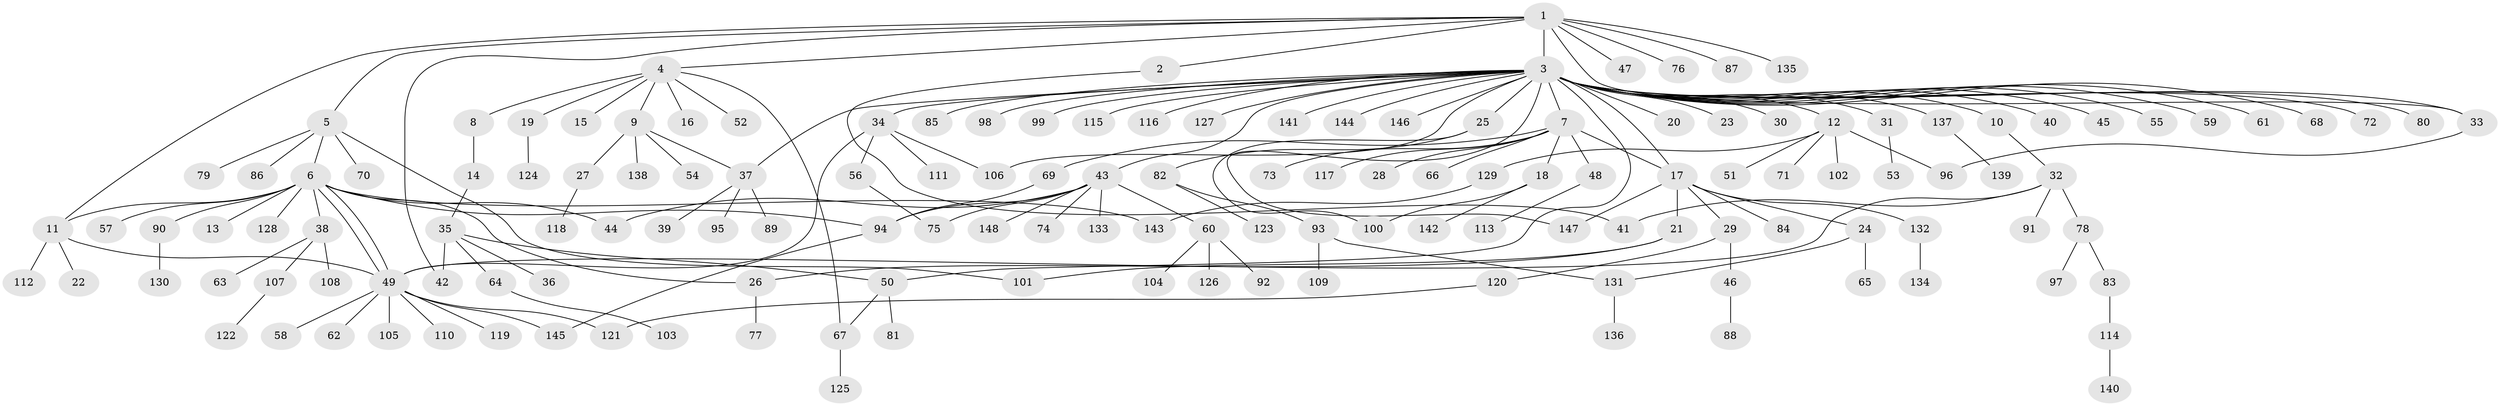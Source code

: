 // coarse degree distribution, {10: 0.01694915254237288, 2: 0.15254237288135594, 34: 0.00847457627118644, 8: 0.00847457627118644, 16: 0.00847457627118644, 9: 0.01694915254237288, 4: 0.06779661016949153, 5: 0.01694915254237288, 6: 0.00847457627118644, 1: 0.6186440677966102, 3: 0.06779661016949153, 7: 0.00847457627118644}
// Generated by graph-tools (version 1.1) at 2025/23/03/03/25 07:23:54]
// undirected, 148 vertices, 173 edges
graph export_dot {
graph [start="1"]
  node [color=gray90,style=filled];
  1;
  2;
  3;
  4;
  5;
  6;
  7;
  8;
  9;
  10;
  11;
  12;
  13;
  14;
  15;
  16;
  17;
  18;
  19;
  20;
  21;
  22;
  23;
  24;
  25;
  26;
  27;
  28;
  29;
  30;
  31;
  32;
  33;
  34;
  35;
  36;
  37;
  38;
  39;
  40;
  41;
  42;
  43;
  44;
  45;
  46;
  47;
  48;
  49;
  50;
  51;
  52;
  53;
  54;
  55;
  56;
  57;
  58;
  59;
  60;
  61;
  62;
  63;
  64;
  65;
  66;
  67;
  68;
  69;
  70;
  71;
  72;
  73;
  74;
  75;
  76;
  77;
  78;
  79;
  80;
  81;
  82;
  83;
  84;
  85;
  86;
  87;
  88;
  89;
  90;
  91;
  92;
  93;
  94;
  95;
  96;
  97;
  98;
  99;
  100;
  101;
  102;
  103;
  104;
  105;
  106;
  107;
  108;
  109;
  110;
  111;
  112;
  113;
  114;
  115;
  116;
  117;
  118;
  119;
  120;
  121;
  122;
  123;
  124;
  125;
  126;
  127;
  128;
  129;
  130;
  131;
  132;
  133;
  134;
  135;
  136;
  137;
  138;
  139;
  140;
  141;
  142;
  143;
  144;
  145;
  146;
  147;
  148;
  1 -- 2;
  1 -- 3;
  1 -- 4;
  1 -- 5;
  1 -- 11;
  1 -- 33;
  1 -- 42;
  1 -- 47;
  1 -- 76;
  1 -- 87;
  1 -- 135;
  2 -- 41;
  3 -- 7;
  3 -- 10;
  3 -- 12;
  3 -- 17;
  3 -- 20;
  3 -- 23;
  3 -- 25;
  3 -- 30;
  3 -- 31;
  3 -- 33;
  3 -- 34;
  3 -- 37;
  3 -- 40;
  3 -- 43;
  3 -- 45;
  3 -- 50;
  3 -- 55;
  3 -- 59;
  3 -- 61;
  3 -- 68;
  3 -- 72;
  3 -- 80;
  3 -- 85;
  3 -- 98;
  3 -- 99;
  3 -- 106;
  3 -- 115;
  3 -- 116;
  3 -- 127;
  3 -- 137;
  3 -- 141;
  3 -- 144;
  3 -- 146;
  3 -- 147;
  4 -- 8;
  4 -- 9;
  4 -- 15;
  4 -- 16;
  4 -- 19;
  4 -- 52;
  4 -- 67;
  5 -- 6;
  5 -- 70;
  5 -- 79;
  5 -- 86;
  5 -- 101;
  6 -- 11;
  6 -- 13;
  6 -- 26;
  6 -- 38;
  6 -- 44;
  6 -- 49;
  6 -- 49;
  6 -- 57;
  6 -- 90;
  6 -- 94;
  6 -- 128;
  6 -- 143;
  7 -- 17;
  7 -- 18;
  7 -- 28;
  7 -- 48;
  7 -- 66;
  7 -- 69;
  7 -- 73;
  7 -- 117;
  8 -- 14;
  9 -- 27;
  9 -- 37;
  9 -- 54;
  9 -- 138;
  10 -- 32;
  11 -- 22;
  11 -- 49;
  11 -- 112;
  12 -- 51;
  12 -- 71;
  12 -- 96;
  12 -- 102;
  12 -- 129;
  14 -- 35;
  17 -- 21;
  17 -- 24;
  17 -- 29;
  17 -- 84;
  17 -- 132;
  17 -- 147;
  18 -- 100;
  18 -- 142;
  19 -- 124;
  21 -- 26;
  21 -- 101;
  24 -- 65;
  24 -- 131;
  25 -- 82;
  25 -- 100;
  26 -- 77;
  27 -- 118;
  29 -- 46;
  29 -- 120;
  31 -- 53;
  32 -- 41;
  32 -- 49;
  32 -- 78;
  32 -- 91;
  33 -- 96;
  34 -- 49;
  34 -- 56;
  34 -- 106;
  34 -- 111;
  35 -- 36;
  35 -- 42;
  35 -- 50;
  35 -- 64;
  37 -- 39;
  37 -- 89;
  37 -- 95;
  38 -- 63;
  38 -- 107;
  38 -- 108;
  43 -- 44;
  43 -- 60;
  43 -- 74;
  43 -- 75;
  43 -- 94;
  43 -- 133;
  43 -- 148;
  46 -- 88;
  48 -- 113;
  49 -- 58;
  49 -- 62;
  49 -- 105;
  49 -- 110;
  49 -- 119;
  49 -- 121;
  49 -- 145;
  50 -- 67;
  50 -- 81;
  56 -- 75;
  60 -- 92;
  60 -- 104;
  60 -- 126;
  64 -- 103;
  67 -- 125;
  69 -- 94;
  78 -- 83;
  78 -- 97;
  82 -- 93;
  82 -- 123;
  83 -- 114;
  90 -- 130;
  93 -- 109;
  93 -- 131;
  94 -- 145;
  107 -- 122;
  114 -- 140;
  120 -- 121;
  129 -- 143;
  131 -- 136;
  132 -- 134;
  137 -- 139;
}

